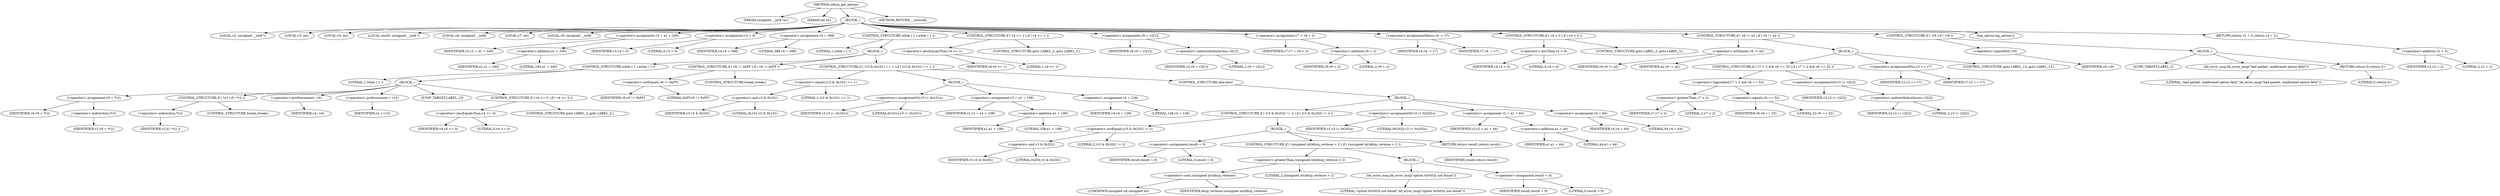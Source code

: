 digraph udhcp_get_option {  
"1000108" [label = "(METHOD,udhcp_get_option)" ]
"1000109" [label = "(PARAM,unsigned __int8 *a1)" ]
"1000110" [label = "(PARAM,int a2)" ]
"1000111" [label = "(BLOCK,,)" ]
"1000112" [label = "(LOCAL,v2: unsigned __int8 *)" ]
"1000113" [label = "(LOCAL,v3: int)" ]
"1000114" [label = "(LOCAL,v4: int)" ]
"1000115" [label = "(LOCAL,result: unsigned __int8 *)" ]
"1000116" [label = "(LOCAL,v6: unsigned __int8)" ]
"1000117" [label = "(LOCAL,v7: int)" ]
"1000118" [label = "(LOCAL,v9: unsigned __int8)" ]
"1000119" [label = "(<operator>.assignment,v2 = a1 + 240)" ]
"1000120" [label = "(IDENTIFIER,v2,v2 = a1 + 240)" ]
"1000121" [label = "(<operator>.addition,a1 + 240)" ]
"1000122" [label = "(IDENTIFIER,a1,a1 + 240)" ]
"1000123" [label = "(LITERAL,240,a1 + 240)" ]
"1000124" [label = "(<operator>.assignment,v3 = 0)" ]
"1000125" [label = "(IDENTIFIER,v3,v3 = 0)" ]
"1000126" [label = "(LITERAL,0,v3 = 0)" ]
"1000127" [label = "(<operator>.assignment,v4 = 388)" ]
"1000128" [label = "(IDENTIFIER,v4,v4 = 388)" ]
"1000129" [label = "(LITERAL,388,v4 = 388)" ]
"1000130" [label = "(CONTROL_STRUCTURE,while ( 1 ),while ( 1 ))" ]
"1000131" [label = "(LITERAL,1,while ( 1 ))" ]
"1000132" [label = "(BLOCK,,)" ]
"1000133" [label = "(CONTROL_STRUCTURE,while ( 1 ),while ( 1 ))" ]
"1000134" [label = "(LITERAL,1,while ( 1 ))" ]
"1000135" [label = "(BLOCK,,)" ]
"1000136" [label = "(<operator>.assignment,v6 = *v2)" ]
"1000137" [label = "(IDENTIFIER,v6,v6 = *v2)" ]
"1000138" [label = "(<operator>.indirection,*v2)" ]
"1000139" [label = "(IDENTIFIER,v2,v6 = *v2)" ]
"1000140" [label = "(CONTROL_STRUCTURE,if ( *v2 ),if ( *v2 ))" ]
"1000141" [label = "(<operator>.indirection,*v2)" ]
"1000142" [label = "(IDENTIFIER,v2,if ( *v2 ))" ]
"1000143" [label = "(CONTROL_STRUCTURE,break;,break;)" ]
"1000144" [label = "(<operator>.preDecrement,--v4)" ]
"1000145" [label = "(IDENTIFIER,v4,--v4)" ]
"1000146" [label = "(<operator>.preIncrement,++v2)" ]
"1000147" [label = "(IDENTIFIER,v2,++v2)" ]
"1000148" [label = "(JUMP_TARGET,LABEL_13)" ]
"1000149" [label = "(CONTROL_STRUCTURE,if ( v4 <= 0 ),if ( v4 <= 0 ))" ]
"1000150" [label = "(<operator>.lessEqualsThan,v4 <= 0)" ]
"1000151" [label = "(IDENTIFIER,v4,v4 <= 0)" ]
"1000152" [label = "(LITERAL,0,v4 <= 0)" ]
"1000153" [label = "(CONTROL_STRUCTURE,goto LABEL_2;,goto LABEL_2;)" ]
"1000154" [label = "(CONTROL_STRUCTURE,if ( v6 != 0xFF ),if ( v6 != 0xFF ))" ]
"1000155" [label = "(<operator>.notEquals,v6 != 0xFF)" ]
"1000156" [label = "(IDENTIFIER,v6,v6 != 0xFF)" ]
"1000157" [label = "(LITERAL,0xFF,v6 != 0xFF)" ]
"1000158" [label = "(CONTROL_STRUCTURE,break;,break;)" ]
"1000159" [label = "(CONTROL_STRUCTURE,if ( (v3 & 0x101) == 1 ),if ( (v3 & 0x101) == 1 ))" ]
"1000160" [label = "(<operator>.equals,(v3 & 0x101) == 1)" ]
"1000161" [label = "(<operator>.and,v3 & 0x101)" ]
"1000162" [label = "(IDENTIFIER,v3,v3 & 0x101)" ]
"1000163" [label = "(LITERAL,0x101,v3 & 0x101)" ]
"1000164" [label = "(LITERAL,1,(v3 & 0x101) == 1)" ]
"1000165" [label = "(BLOCK,,)" ]
"1000166" [label = "(<operators>.assignmentOr,v3 |= 0x101u)" ]
"1000167" [label = "(IDENTIFIER,v3,v3 |= 0x101u)" ]
"1000168" [label = "(LITERAL,0x101u,v3 |= 0x101u)" ]
"1000169" [label = "(<operator>.assignment,v2 = a1 + 108)" ]
"1000170" [label = "(IDENTIFIER,v2,v2 = a1 + 108)" ]
"1000171" [label = "(<operator>.addition,a1 + 108)" ]
"1000172" [label = "(IDENTIFIER,a1,a1 + 108)" ]
"1000173" [label = "(LITERAL,108,a1 + 108)" ]
"1000174" [label = "(<operator>.assignment,v4 = 128)" ]
"1000175" [label = "(IDENTIFIER,v4,v4 = 128)" ]
"1000176" [label = "(LITERAL,128,v4 = 128)" ]
"1000177" [label = "(CONTROL_STRUCTURE,else,else)" ]
"1000178" [label = "(BLOCK,,)" ]
"1000179" [label = "(CONTROL_STRUCTURE,if ( (v3 & 0x202) != 2 ),if ( (v3 & 0x202) != 2 ))" ]
"1000180" [label = "(<operator>.notEquals,(v3 & 0x202) != 2)" ]
"1000181" [label = "(<operator>.and,v3 & 0x202)" ]
"1000182" [label = "(IDENTIFIER,v3,v3 & 0x202)" ]
"1000183" [label = "(LITERAL,0x202,v3 & 0x202)" ]
"1000184" [label = "(LITERAL,2,(v3 & 0x202) != 2)" ]
"1000185" [label = "(BLOCK,,)" ]
"1000186" [label = "(<operator>.assignment,result = 0)" ]
"1000187" [label = "(IDENTIFIER,result,result = 0)" ]
"1000188" [label = "(LITERAL,0,result = 0)" ]
"1000189" [label = "(CONTROL_STRUCTURE,if ( (unsigned int)dhcp_verbose > 2 ),if ( (unsigned int)dhcp_verbose > 2 ))" ]
"1000190" [label = "(<operator>.greaterThan,(unsigned int)dhcp_verbose > 2)" ]
"1000191" [label = "(<operator>.cast,(unsigned int)dhcp_verbose)" ]
"1000192" [label = "(UNKNOWN,unsigned int,unsigned int)" ]
"1000193" [label = "(IDENTIFIER,dhcp_verbose,(unsigned int)dhcp_verbose)" ]
"1000194" [label = "(LITERAL,2,(unsigned int)dhcp_verbose > 2)" ]
"1000195" [label = "(BLOCK,,)" ]
"1000196" [label = "(bb_error_msg,bb_error_msg(\"option 0x%02x not found\"))" ]
"1000197" [label = "(LITERAL,\"option 0x%02x not found\",bb_error_msg(\"option 0x%02x not found\"))" ]
"1000198" [label = "(<operator>.assignment,result = 0)" ]
"1000199" [label = "(IDENTIFIER,result,result = 0)" ]
"1000200" [label = "(LITERAL,0,result = 0)" ]
"1000201" [label = "(RETURN,return result;,return result;)" ]
"1000202" [label = "(IDENTIFIER,result,return result;)" ]
"1000203" [label = "(<operators>.assignmentOr,v3 |= 0x202u)" ]
"1000204" [label = "(IDENTIFIER,v3,v3 |= 0x202u)" ]
"1000205" [label = "(LITERAL,0x202u,v3 |= 0x202u)" ]
"1000206" [label = "(<operator>.assignment,v2 = a1 + 44)" ]
"1000207" [label = "(IDENTIFIER,v2,v2 = a1 + 44)" ]
"1000208" [label = "(<operator>.addition,a1 + 44)" ]
"1000209" [label = "(IDENTIFIER,a1,a1 + 44)" ]
"1000210" [label = "(LITERAL,44,a1 + 44)" ]
"1000211" [label = "(<operator>.assignment,v4 = 64)" ]
"1000212" [label = "(IDENTIFIER,v4,v4 = 64)" ]
"1000213" [label = "(LITERAL,64,v4 = 64)" ]
"1000214" [label = "(CONTROL_STRUCTURE,if ( v4 <= 1 ),if ( v4 <= 1 ))" ]
"1000215" [label = "(<operator>.lessEqualsThan,v4 <= 1)" ]
"1000216" [label = "(IDENTIFIER,v4,v4 <= 1)" ]
"1000217" [label = "(LITERAL,1,v4 <= 1)" ]
"1000218" [label = "(CONTROL_STRUCTURE,goto LABEL_2;,goto LABEL_2;)" ]
"1000219" [label = "(<operator>.assignment,v9 = v2[1])" ]
"1000220" [label = "(IDENTIFIER,v9,v9 = v2[1])" ]
"1000221" [label = "(<operator>.indirectIndexAccess,v2[1])" ]
"1000222" [label = "(IDENTIFIER,v2,v9 = v2[1])" ]
"1000223" [label = "(LITERAL,1,v9 = v2[1])" ]
"1000224" [label = "(<operator>.assignment,v7 = v9 + 2)" ]
"1000225" [label = "(IDENTIFIER,v7,v7 = v9 + 2)" ]
"1000226" [label = "(<operator>.addition,v9 + 2)" ]
"1000227" [label = "(IDENTIFIER,v9,v9 + 2)" ]
"1000228" [label = "(LITERAL,2,v9 + 2)" ]
"1000229" [label = "(<operator>.assignmentMinus,v4 -= v7)" ]
"1000230" [label = "(IDENTIFIER,v4,v4 -= v7)" ]
"1000231" [label = "(IDENTIFIER,v7,v4 -= v7)" ]
"1000232" [label = "(CONTROL_STRUCTURE,if ( v4 < 0 ),if ( v4 < 0 ))" ]
"1000233" [label = "(<operator>.lessThan,v4 < 0)" ]
"1000234" [label = "(IDENTIFIER,v4,v4 < 0)" ]
"1000235" [label = "(LITERAL,0,v4 < 0)" ]
"1000236" [label = "(CONTROL_STRUCTURE,goto LABEL_2;,goto LABEL_2;)" ]
"1000237" [label = "(CONTROL_STRUCTURE,if ( v6 != a2 ),if ( v6 != a2 ))" ]
"1000238" [label = "(<operator>.notEquals,v6 != a2)" ]
"1000239" [label = "(IDENTIFIER,v6,v6 != a2)" ]
"1000240" [label = "(IDENTIFIER,a2,v6 != a2)" ]
"1000241" [label = "(BLOCK,,)" ]
"1000242" [label = "(CONTROL_STRUCTURE,if ( v7 > 2 && v6 == 52 ),if ( v7 > 2 && v6 == 52 ))" ]
"1000243" [label = "(<operator>.logicalAnd,v7 > 2 && v6 == 52)" ]
"1000244" [label = "(<operator>.greaterThan,v7 > 2)" ]
"1000245" [label = "(IDENTIFIER,v7,v7 > 2)" ]
"1000246" [label = "(LITERAL,2,v7 > 2)" ]
"1000247" [label = "(<operator>.equals,v6 == 52)" ]
"1000248" [label = "(IDENTIFIER,v6,v6 == 52)" ]
"1000249" [label = "(LITERAL,52,v6 == 52)" ]
"1000250" [label = "(<operators>.assignmentOr,v3 |= v2[2])" ]
"1000251" [label = "(IDENTIFIER,v3,v3 |= v2[2])" ]
"1000252" [label = "(<operator>.indirectIndexAccess,v2[2])" ]
"1000253" [label = "(IDENTIFIER,v2,v3 |= v2[2])" ]
"1000254" [label = "(LITERAL,2,v3 |= v2[2])" ]
"1000255" [label = "(<operator>.assignmentPlus,v2 += v7)" ]
"1000256" [label = "(IDENTIFIER,v2,v2 += v7)" ]
"1000257" [label = "(IDENTIFIER,v7,v2 += v7)" ]
"1000258" [label = "(CONTROL_STRUCTURE,goto LABEL_13;,goto LABEL_13;)" ]
"1000259" [label = "(CONTROL_STRUCTURE,if ( !v9 ),if ( !v9 ))" ]
"1000260" [label = "(<operator>.logicalNot,!v9)" ]
"1000261" [label = "(IDENTIFIER,v9,!v9)" ]
"1000262" [label = "(BLOCK,,)" ]
"1000263" [label = "(JUMP_TARGET,LABEL_2)" ]
"1000264" [label = "(bb_error_msg,bb_error_msg(\"bad packet, malformed option field\"))" ]
"1000265" [label = "(LITERAL,\"bad packet, malformed option field\",bb_error_msg(\"bad packet, malformed option field\"))" ]
"1000266" [label = "(RETURN,return 0;,return 0;)" ]
"1000267" [label = "(LITERAL,0,return 0;)" ]
"1000268" [label = "(log_option,log_option())" ]
"1000269" [label = "(RETURN,return v2 + 2;,return v2 + 2;)" ]
"1000270" [label = "(<operator>.addition,v2 + 2)" ]
"1000271" [label = "(IDENTIFIER,v2,v2 + 2)" ]
"1000272" [label = "(LITERAL,2,v2 + 2)" ]
"1000273" [label = "(METHOD_RETURN,__usercall)" ]
  "1000108" -> "1000109" 
  "1000108" -> "1000110" 
  "1000108" -> "1000111" 
  "1000108" -> "1000273" 
  "1000111" -> "1000112" 
  "1000111" -> "1000113" 
  "1000111" -> "1000114" 
  "1000111" -> "1000115" 
  "1000111" -> "1000116" 
  "1000111" -> "1000117" 
  "1000111" -> "1000118" 
  "1000111" -> "1000119" 
  "1000111" -> "1000124" 
  "1000111" -> "1000127" 
  "1000111" -> "1000130" 
  "1000111" -> "1000214" 
  "1000111" -> "1000219" 
  "1000111" -> "1000224" 
  "1000111" -> "1000229" 
  "1000111" -> "1000232" 
  "1000111" -> "1000237" 
  "1000111" -> "1000259" 
  "1000111" -> "1000268" 
  "1000111" -> "1000269" 
  "1000119" -> "1000120" 
  "1000119" -> "1000121" 
  "1000121" -> "1000122" 
  "1000121" -> "1000123" 
  "1000124" -> "1000125" 
  "1000124" -> "1000126" 
  "1000127" -> "1000128" 
  "1000127" -> "1000129" 
  "1000130" -> "1000131" 
  "1000130" -> "1000132" 
  "1000132" -> "1000133" 
  "1000132" -> "1000154" 
  "1000132" -> "1000159" 
  "1000133" -> "1000134" 
  "1000133" -> "1000135" 
  "1000135" -> "1000136" 
  "1000135" -> "1000140" 
  "1000135" -> "1000144" 
  "1000135" -> "1000146" 
  "1000135" -> "1000148" 
  "1000135" -> "1000149" 
  "1000136" -> "1000137" 
  "1000136" -> "1000138" 
  "1000138" -> "1000139" 
  "1000140" -> "1000141" 
  "1000140" -> "1000143" 
  "1000141" -> "1000142" 
  "1000144" -> "1000145" 
  "1000146" -> "1000147" 
  "1000149" -> "1000150" 
  "1000149" -> "1000153" 
  "1000150" -> "1000151" 
  "1000150" -> "1000152" 
  "1000154" -> "1000155" 
  "1000154" -> "1000158" 
  "1000155" -> "1000156" 
  "1000155" -> "1000157" 
  "1000159" -> "1000160" 
  "1000159" -> "1000165" 
  "1000159" -> "1000177" 
  "1000160" -> "1000161" 
  "1000160" -> "1000164" 
  "1000161" -> "1000162" 
  "1000161" -> "1000163" 
  "1000165" -> "1000166" 
  "1000165" -> "1000169" 
  "1000165" -> "1000174" 
  "1000166" -> "1000167" 
  "1000166" -> "1000168" 
  "1000169" -> "1000170" 
  "1000169" -> "1000171" 
  "1000171" -> "1000172" 
  "1000171" -> "1000173" 
  "1000174" -> "1000175" 
  "1000174" -> "1000176" 
  "1000177" -> "1000178" 
  "1000178" -> "1000179" 
  "1000178" -> "1000203" 
  "1000178" -> "1000206" 
  "1000178" -> "1000211" 
  "1000179" -> "1000180" 
  "1000179" -> "1000185" 
  "1000180" -> "1000181" 
  "1000180" -> "1000184" 
  "1000181" -> "1000182" 
  "1000181" -> "1000183" 
  "1000185" -> "1000186" 
  "1000185" -> "1000189" 
  "1000185" -> "1000201" 
  "1000186" -> "1000187" 
  "1000186" -> "1000188" 
  "1000189" -> "1000190" 
  "1000189" -> "1000195" 
  "1000190" -> "1000191" 
  "1000190" -> "1000194" 
  "1000191" -> "1000192" 
  "1000191" -> "1000193" 
  "1000195" -> "1000196" 
  "1000195" -> "1000198" 
  "1000196" -> "1000197" 
  "1000198" -> "1000199" 
  "1000198" -> "1000200" 
  "1000201" -> "1000202" 
  "1000203" -> "1000204" 
  "1000203" -> "1000205" 
  "1000206" -> "1000207" 
  "1000206" -> "1000208" 
  "1000208" -> "1000209" 
  "1000208" -> "1000210" 
  "1000211" -> "1000212" 
  "1000211" -> "1000213" 
  "1000214" -> "1000215" 
  "1000214" -> "1000218" 
  "1000215" -> "1000216" 
  "1000215" -> "1000217" 
  "1000219" -> "1000220" 
  "1000219" -> "1000221" 
  "1000221" -> "1000222" 
  "1000221" -> "1000223" 
  "1000224" -> "1000225" 
  "1000224" -> "1000226" 
  "1000226" -> "1000227" 
  "1000226" -> "1000228" 
  "1000229" -> "1000230" 
  "1000229" -> "1000231" 
  "1000232" -> "1000233" 
  "1000232" -> "1000236" 
  "1000233" -> "1000234" 
  "1000233" -> "1000235" 
  "1000237" -> "1000238" 
  "1000237" -> "1000241" 
  "1000238" -> "1000239" 
  "1000238" -> "1000240" 
  "1000241" -> "1000242" 
  "1000241" -> "1000255" 
  "1000241" -> "1000258" 
  "1000242" -> "1000243" 
  "1000242" -> "1000250" 
  "1000243" -> "1000244" 
  "1000243" -> "1000247" 
  "1000244" -> "1000245" 
  "1000244" -> "1000246" 
  "1000247" -> "1000248" 
  "1000247" -> "1000249" 
  "1000250" -> "1000251" 
  "1000250" -> "1000252" 
  "1000252" -> "1000253" 
  "1000252" -> "1000254" 
  "1000255" -> "1000256" 
  "1000255" -> "1000257" 
  "1000259" -> "1000260" 
  "1000259" -> "1000262" 
  "1000260" -> "1000261" 
  "1000262" -> "1000263" 
  "1000262" -> "1000264" 
  "1000262" -> "1000266" 
  "1000264" -> "1000265" 
  "1000266" -> "1000267" 
  "1000269" -> "1000270" 
  "1000270" -> "1000271" 
  "1000270" -> "1000272" 
}
